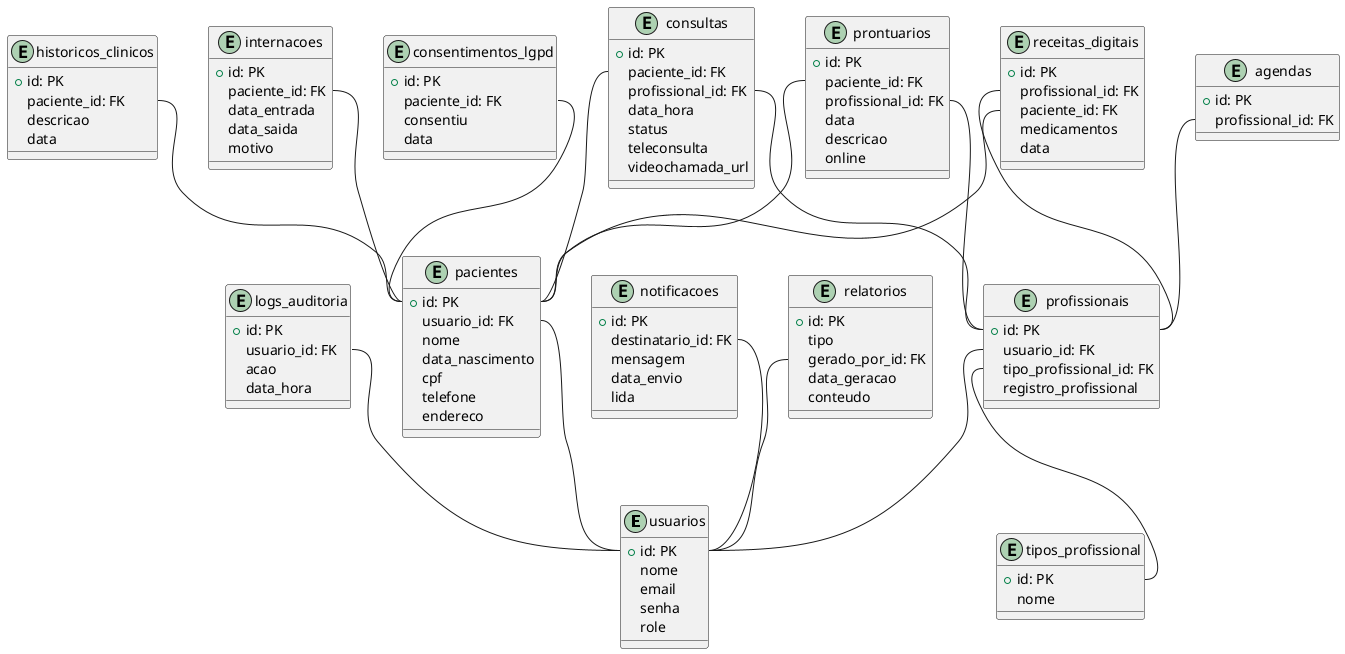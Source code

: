 @startuml "DER SGHSS"

entity "usuarios" as usuarios {
  +id: PK
  nome
  email
  senha
  role
}

entity "pacientes" as pacientes {
  +id: PK
  usuario_id: FK
  nome
  data_nascimento
  cpf
  telefone
  endereco
}

entity "profissionais" as profissionais {
  +id: PK
  usuario_id: FK
  tipo_profissional_id: FK
  registro_profissional
}

entity "tipos_profissional" as tipos_profissional {
  +id: PK
  nome
}

entity "historicos_clinicos" as historicos_clinicos {
  +id: PK
  paciente_id: FK
  descricao
  data
}

entity "consultas" as consultas {
  +id: PK
  paciente_id: FK
  profissional_id: FK
  data_hora
  status
  teleconsulta
  videochamada_url
}

entity "agendas" as agendas {
  +id: PK
  profissional_id: FK
}

entity "prontuarios" as prontuarios {
  +id: PK
  paciente_id: FK
  profissional_id: FK
  data
  descricao
  online
}

entity "receitas_digitais" as receitas_digitais {
  +id: PK
  profissional_id: FK
  paciente_id: FK
  medicamentos
  data
}

entity "notificacoes" as notificacoes {
  +id: PK
  destinatario_id: FK
  mensagem
  data_envio
  lida
}

entity "internacoes" as internacoes {
  +id: PK
  paciente_id: FK
  data_entrada
  data_saida
  motivo
}

entity "relatorios" as relatorios {
  +id: PK
  tipo
  gerado_por_id: FK
  data_geracao
  conteudo
}

entity "logs_auditoria" as logs_auditoria {
  +id: PK
  usuario_id: FK
  acao
  data_hora
}

entity "consentimentos_lgpd" as consentimentos_lgpd {
  +id: PK
  paciente_id: FK
  consentiu
  data
}

' RELACIONAMENTOS
pacientes::usuario_id -- usuarios::id
profissionais::usuario_id -- usuarios::id
profissionais::tipo_profissional_id -- tipos_profissional::id
historicos_clinicos::paciente_id -- pacientes::id
consultas::paciente_id -- pacientes::id
consultas::profissional_id -- profissionais::id
agendas::profissional_id -- profissionais::id
prontuarios::paciente_id -- pacientes::id
prontuarios::profissional_id -- profissionais::id
receitas_digitais::profissional_id -- profissionais::id
receitas_digitais::paciente_id -- pacientes::id
notificacoes::destinatario_id -- usuarios::id
internacoes::paciente_id -- pacientes::id
relatorios::gerado_por_id -- usuarios::id
logs_auditoria::usuario_id -- usuarios::id
consentimentos_lgpd::paciente_id -- pacientes::id

@enduml 
